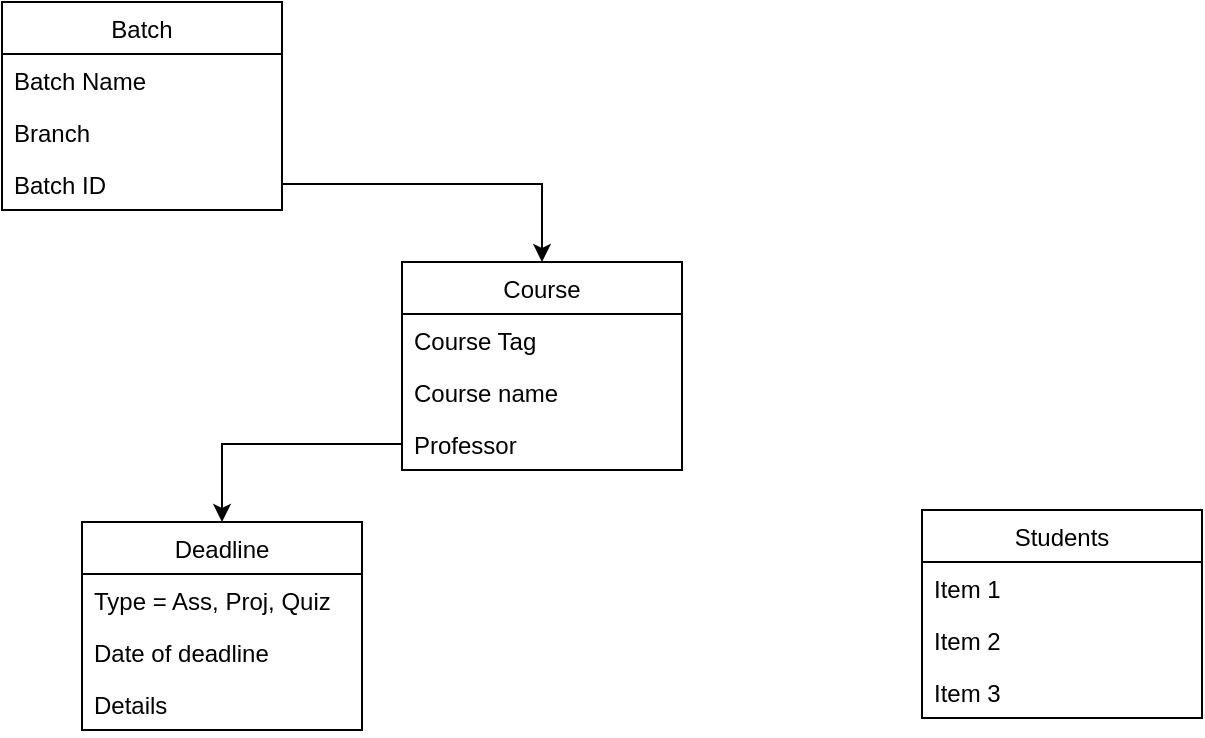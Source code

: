 <mxfile version="15.0.6" type="github" pages="2">
  <diagram id="nLWjwuCXky68B12FW-RH" name="Deadlines">
    <mxGraphModel dx="1418" dy="798" grid="1" gridSize="10" guides="1" tooltips="1" connect="1" arrows="1" fold="1" page="1" pageScale="1" pageWidth="850" pageHeight="1100" math="0" shadow="0">
      <root>
        <mxCell id="0" />
        <mxCell id="1" parent="0" />
        <mxCell id="R5ooREbFsaqu2JzrTj_Y-5" value="Batch" style="swimlane;fontStyle=0;childLayout=stackLayout;horizontal=1;startSize=26;horizontalStack=0;resizeParent=1;resizeParentMax=0;resizeLast=0;collapsible=1;marginBottom=0;" vertex="1" parent="1">
          <mxGeometry x="140" y="70" width="140" height="104" as="geometry" />
        </mxCell>
        <mxCell id="R5ooREbFsaqu2JzrTj_Y-6" value="Batch Name" style="text;strokeColor=none;fillColor=none;align=left;verticalAlign=top;spacingLeft=4;spacingRight=4;overflow=hidden;rotatable=0;points=[[0,0.5],[1,0.5]];portConstraint=eastwest;" vertex="1" parent="R5ooREbFsaqu2JzrTj_Y-5">
          <mxGeometry y="26" width="140" height="26" as="geometry" />
        </mxCell>
        <mxCell id="R5ooREbFsaqu2JzrTj_Y-7" value="Branch" style="text;strokeColor=none;fillColor=none;align=left;verticalAlign=top;spacingLeft=4;spacingRight=4;overflow=hidden;rotatable=0;points=[[0,0.5],[1,0.5]];portConstraint=eastwest;" vertex="1" parent="R5ooREbFsaqu2JzrTj_Y-5">
          <mxGeometry y="52" width="140" height="26" as="geometry" />
        </mxCell>
        <mxCell id="R5ooREbFsaqu2JzrTj_Y-8" value="Batch ID" style="text;strokeColor=none;fillColor=none;align=left;verticalAlign=top;spacingLeft=4;spacingRight=4;overflow=hidden;rotatable=0;points=[[0,0.5],[1,0.5]];portConstraint=eastwest;" vertex="1" parent="R5ooREbFsaqu2JzrTj_Y-5">
          <mxGeometry y="78" width="140" height="26" as="geometry" />
        </mxCell>
        <mxCell id="R5ooREbFsaqu2JzrTj_Y-9" value="Deadline" style="swimlane;fontStyle=0;childLayout=stackLayout;horizontal=1;startSize=26;horizontalStack=0;resizeParent=1;resizeParentMax=0;resizeLast=0;collapsible=1;marginBottom=0;" vertex="1" parent="1">
          <mxGeometry x="180" y="330" width="140" height="104" as="geometry" />
        </mxCell>
        <mxCell id="R5ooREbFsaqu2JzrTj_Y-10" value="Type = Ass, Proj, Quiz" style="text;strokeColor=none;fillColor=none;align=left;verticalAlign=top;spacingLeft=4;spacingRight=4;overflow=hidden;rotatable=0;points=[[0,0.5],[1,0.5]];portConstraint=eastwest;" vertex="1" parent="R5ooREbFsaqu2JzrTj_Y-9">
          <mxGeometry y="26" width="140" height="26" as="geometry" />
        </mxCell>
        <mxCell id="R5ooREbFsaqu2JzrTj_Y-11" value="Date of deadline" style="text;strokeColor=none;fillColor=none;align=left;verticalAlign=top;spacingLeft=4;spacingRight=4;overflow=hidden;rotatable=0;points=[[0,0.5],[1,0.5]];portConstraint=eastwest;" vertex="1" parent="R5ooREbFsaqu2JzrTj_Y-9">
          <mxGeometry y="52" width="140" height="26" as="geometry" />
        </mxCell>
        <mxCell id="R5ooREbFsaqu2JzrTj_Y-12" value="Details" style="text;strokeColor=none;fillColor=none;align=left;verticalAlign=top;spacingLeft=4;spacingRight=4;overflow=hidden;rotatable=0;points=[[0,0.5],[1,0.5]];portConstraint=eastwest;" vertex="1" parent="R5ooREbFsaqu2JzrTj_Y-9">
          <mxGeometry y="78" width="140" height="26" as="geometry" />
        </mxCell>
        <mxCell id="R5ooREbFsaqu2JzrTj_Y-13" value="Students" style="swimlane;fontStyle=0;childLayout=stackLayout;horizontal=1;startSize=26;horizontalStack=0;resizeParent=1;resizeParentMax=0;resizeLast=0;collapsible=1;marginBottom=0;" vertex="1" parent="1">
          <mxGeometry x="600" y="324" width="140" height="104" as="geometry" />
        </mxCell>
        <mxCell id="R5ooREbFsaqu2JzrTj_Y-14" value="Item 1" style="text;strokeColor=none;fillColor=none;align=left;verticalAlign=top;spacingLeft=4;spacingRight=4;overflow=hidden;rotatable=0;points=[[0,0.5],[1,0.5]];portConstraint=eastwest;" vertex="1" parent="R5ooREbFsaqu2JzrTj_Y-13">
          <mxGeometry y="26" width="140" height="26" as="geometry" />
        </mxCell>
        <mxCell id="R5ooREbFsaqu2JzrTj_Y-15" value="Item 2" style="text;strokeColor=none;fillColor=none;align=left;verticalAlign=top;spacingLeft=4;spacingRight=4;overflow=hidden;rotatable=0;points=[[0,0.5],[1,0.5]];portConstraint=eastwest;" vertex="1" parent="R5ooREbFsaqu2JzrTj_Y-13">
          <mxGeometry y="52" width="140" height="26" as="geometry" />
        </mxCell>
        <mxCell id="R5ooREbFsaqu2JzrTj_Y-16" value="Item 3" style="text;strokeColor=none;fillColor=none;align=left;verticalAlign=top;spacingLeft=4;spacingRight=4;overflow=hidden;rotatable=0;points=[[0,0.5],[1,0.5]];portConstraint=eastwest;" vertex="1" parent="R5ooREbFsaqu2JzrTj_Y-13">
          <mxGeometry y="78" width="140" height="26" as="geometry" />
        </mxCell>
        <mxCell id="R5ooREbFsaqu2JzrTj_Y-17" value="Course" style="swimlane;fontStyle=0;childLayout=stackLayout;horizontal=1;startSize=26;horizontalStack=0;resizeParent=1;resizeParentMax=0;resizeLast=0;collapsible=1;marginBottom=0;" vertex="1" parent="1">
          <mxGeometry x="340" y="200" width="140" height="104" as="geometry" />
        </mxCell>
        <mxCell id="R5ooREbFsaqu2JzrTj_Y-18" value="Course Tag" style="text;strokeColor=none;fillColor=none;align=left;verticalAlign=top;spacingLeft=4;spacingRight=4;overflow=hidden;rotatable=0;points=[[0,0.5],[1,0.5]];portConstraint=eastwest;" vertex="1" parent="R5ooREbFsaqu2JzrTj_Y-17">
          <mxGeometry y="26" width="140" height="26" as="geometry" />
        </mxCell>
        <mxCell id="R5ooREbFsaqu2JzrTj_Y-19" value="Course name" style="text;strokeColor=none;fillColor=none;align=left;verticalAlign=top;spacingLeft=4;spacingRight=4;overflow=hidden;rotatable=0;points=[[0,0.5],[1,0.5]];portConstraint=eastwest;" vertex="1" parent="R5ooREbFsaqu2JzrTj_Y-17">
          <mxGeometry y="52" width="140" height="26" as="geometry" />
        </mxCell>
        <mxCell id="R5ooREbFsaqu2JzrTj_Y-20" value="Professor" style="text;strokeColor=none;fillColor=none;align=left;verticalAlign=top;spacingLeft=4;spacingRight=4;overflow=hidden;rotatable=0;points=[[0,0.5],[1,0.5]];portConstraint=eastwest;" vertex="1" parent="R5ooREbFsaqu2JzrTj_Y-17">
          <mxGeometry y="78" width="140" height="26" as="geometry" />
        </mxCell>
        <mxCell id="R5ooREbFsaqu2JzrTj_Y-21" style="edgeStyle=orthogonalEdgeStyle;rounded=0;orthogonalLoop=1;jettySize=auto;html=1;exitX=1;exitY=0.5;exitDx=0;exitDy=0;" edge="1" parent="1" source="R5ooREbFsaqu2JzrTj_Y-8" target="R5ooREbFsaqu2JzrTj_Y-17">
          <mxGeometry relative="1" as="geometry" />
        </mxCell>
        <mxCell id="R5ooREbFsaqu2JzrTj_Y-22" style="edgeStyle=orthogonalEdgeStyle;rounded=0;orthogonalLoop=1;jettySize=auto;html=1;exitX=0;exitY=0.5;exitDx=0;exitDy=0;entryX=0.5;entryY=0;entryDx=0;entryDy=0;" edge="1" parent="1" source="R5ooREbFsaqu2JzrTj_Y-20" target="R5ooREbFsaqu2JzrTj_Y-9">
          <mxGeometry relative="1" as="geometry" />
        </mxCell>
      </root>
    </mxGraphModel>
  </diagram>
  <diagram id="GqCJ_PX-VJUZs1Rn7NjK" name="Amazon">
    <mxGraphModel dx="778" dy="772" grid="1" gridSize="10" guides="1" tooltips="1" connect="1" arrows="1" fold="1" page="1" pageScale="1" pageWidth="850" pageHeight="1100" math="0" shadow="0">
      <root>
        <mxCell id="hAP5zNst0-2kYa7o_52g-0" />
        <mxCell id="hAP5zNst0-2kYa7o_52g-1" parent="hAP5zNst0-2kYa7o_52g-0" />
        <mxCell id="hAP5zNst0-2kYa7o_52g-2" value="User" style="swimlane;fontStyle=0;childLayout=stackLayout;horizontal=1;startSize=26;horizontalStack=0;resizeParent=1;resizeParentMax=0;resizeLast=0;collapsible=1;marginBottom=0;" vertex="1" parent="hAP5zNst0-2kYa7o_52g-1">
          <mxGeometry x="130" y="80" width="140" height="130" as="geometry" />
        </mxCell>
        <mxCell id="hAP5zNst0-2kYa7o_52g-6" value="Email (pk)" style="text;strokeColor=none;fillColor=none;align=left;verticalAlign=top;spacingLeft=4;spacingRight=4;overflow=hidden;rotatable=0;points=[[0,0.5],[1,0.5]];portConstraint=eastwest;" vertex="1" parent="hAP5zNst0-2kYa7o_52g-2">
          <mxGeometry y="26" width="140" height="26" as="geometry" />
        </mxCell>
        <mxCell id="hAP5zNst0-2kYa7o_52g-12" value="Mobile Number" style="text;strokeColor=none;fillColor=none;align=left;verticalAlign=top;spacingLeft=4;spacingRight=4;overflow=hidden;rotatable=0;points=[[0,0.5],[1,0.5]];portConstraint=eastwest;" vertex="1" parent="hAP5zNst0-2kYa7o_52g-2">
          <mxGeometry y="52" width="140" height="26" as="geometry" />
        </mxCell>
        <mxCell id="hAP5zNst0-2kYa7o_52g-4" value="Name" style="text;strokeColor=none;fillColor=none;align=left;verticalAlign=top;spacingLeft=4;spacingRight=4;overflow=hidden;rotatable=0;points=[[0,0.5],[1,0.5]];portConstraint=eastwest;" vertex="1" parent="hAP5zNst0-2kYa7o_52g-2">
          <mxGeometry y="78" width="140" height="26" as="geometry" />
        </mxCell>
        <mxCell id="hAP5zNst0-2kYa7o_52g-5" value="Subscription Status" style="text;strokeColor=none;fillColor=none;align=left;verticalAlign=top;spacingLeft=4;spacingRight=4;overflow=hidden;rotatable=0;points=[[0,0.5],[1,0.5]];portConstraint=eastwest;" vertex="1" parent="hAP5zNst0-2kYa7o_52g-2">
          <mxGeometry y="104" width="140" height="26" as="geometry" />
        </mxCell>
        <mxCell id="hAP5zNst0-2kYa7o_52g-7" value="Address" style="swimlane;fontStyle=0;childLayout=stackLayout;horizontal=1;startSize=26;horizontalStack=0;resizeParent=1;resizeParentMax=0;resizeLast=0;collapsible=1;marginBottom=0;" vertex="1" parent="hAP5zNst0-2kYa7o_52g-1">
          <mxGeometry x="420" y="54" width="140" height="156" as="geometry" />
        </mxCell>
        <mxCell id="hAP5zNst0-2kYa7o_52g-8" value="Line 1" style="text;strokeColor=none;fillColor=none;align=left;verticalAlign=top;spacingLeft=4;spacingRight=4;overflow=hidden;rotatable=0;points=[[0,0.5],[1,0.5]];portConstraint=eastwest;" vertex="1" parent="hAP5zNst0-2kYa7o_52g-7">
          <mxGeometry y="26" width="140" height="26" as="geometry" />
        </mxCell>
        <mxCell id="hAP5zNst0-2kYa7o_52g-9" value="Line 2" style="text;strokeColor=none;fillColor=none;align=left;verticalAlign=top;spacingLeft=4;spacingRight=4;overflow=hidden;rotatable=0;points=[[0,0.5],[1,0.5]];portConstraint=eastwest;" vertex="1" parent="hAP5zNst0-2kYa7o_52g-7">
          <mxGeometry y="52" width="140" height="26" as="geometry" />
        </mxCell>
        <mxCell id="hAP5zNst0-2kYa7o_52g-10" value="City" style="text;strokeColor=none;fillColor=none;align=left;verticalAlign=top;spacingLeft=4;spacingRight=4;overflow=hidden;rotatable=0;points=[[0,0.5],[1,0.5]];portConstraint=eastwest;" vertex="1" parent="hAP5zNst0-2kYa7o_52g-7">
          <mxGeometry y="78" width="140" height="26" as="geometry" />
        </mxCell>
        <mxCell id="hAP5zNst0-2kYa7o_52g-11" value="State" style="text;strokeColor=none;fillColor=none;align=left;verticalAlign=top;spacingLeft=4;spacingRight=4;overflow=hidden;rotatable=0;points=[[0,0.5],[1,0.5]];portConstraint=eastwest;" vertex="1" parent="hAP5zNst0-2kYa7o_52g-7">
          <mxGeometry y="104" width="140" height="26" as="geometry" />
        </mxCell>
        <mxCell id="hAP5zNst0-2kYa7o_52g-46" value="Zip Code" style="text;strokeColor=none;fillColor=none;align=left;verticalAlign=top;spacingLeft=4;spacingRight=4;overflow=hidden;rotatable=0;points=[[0,0.5],[1,0.5]];portConstraint=eastwest;" vertex="1" parent="hAP5zNst0-2kYa7o_52g-7">
          <mxGeometry y="130" width="140" height="26" as="geometry" />
        </mxCell>
        <mxCell id="hAP5zNst0-2kYa7o_52g-17" value="Card Details" style="swimlane;fontStyle=0;childLayout=stackLayout;horizontal=1;startSize=26;horizontalStack=0;resizeParent=1;resizeParentMax=0;resizeLast=0;collapsible=1;marginBottom=0;" vertex="1" parent="hAP5zNst0-2kYa7o_52g-1">
          <mxGeometry x="420" y="288" width="140" height="156" as="geometry" />
        </mxCell>
        <mxCell id="hAP5zNst0-2kYa7o_52g-18" value="Name" style="text;strokeColor=none;fillColor=none;align=left;verticalAlign=top;spacingLeft=4;spacingRight=4;overflow=hidden;rotatable=0;points=[[0,0.5],[1,0.5]];portConstraint=eastwest;" vertex="1" parent="hAP5zNst0-2kYa7o_52g-17">
          <mxGeometry y="26" width="140" height="26" as="geometry" />
        </mxCell>
        <mxCell id="hAP5zNst0-2kYa7o_52g-19" value="Expiry Date" style="text;strokeColor=none;fillColor=none;align=left;verticalAlign=top;spacingLeft=4;spacingRight=4;overflow=hidden;rotatable=0;points=[[0,0.5],[1,0.5]];portConstraint=eastwest;" vertex="1" parent="hAP5zNst0-2kYa7o_52g-17">
          <mxGeometry y="52" width="140" height="26" as="geometry" />
        </mxCell>
        <mxCell id="hAP5zNst0-2kYa7o_52g-20" value="Name on card" style="text;strokeColor=none;fillColor=none;align=left;verticalAlign=top;spacingLeft=4;spacingRight=4;overflow=hidden;rotatable=0;points=[[0,0.5],[1,0.5]];portConstraint=eastwest;" vertex="1" parent="hAP5zNst0-2kYa7o_52g-17">
          <mxGeometry y="78" width="140" height="26" as="geometry" />
        </mxCell>
        <mxCell id="hAP5zNst0-2kYa7o_52g-21" value="Billing Address" style="text;strokeColor=none;fillColor=none;align=left;verticalAlign=top;spacingLeft=4;spacingRight=4;overflow=hidden;rotatable=0;points=[[0,0.5],[1,0.5]];portConstraint=eastwest;" vertex="1" parent="hAP5zNst0-2kYa7o_52g-17">
          <mxGeometry y="104" width="140" height="26" as="geometry" />
        </mxCell>
        <mxCell id="hAP5zNst0-2kYa7o_52g-50" value="Card Number" style="text;strokeColor=none;fillColor=none;align=left;verticalAlign=top;spacingLeft=4;spacingRight=4;overflow=hidden;rotatable=0;points=[[0,0.5],[1,0.5]];portConstraint=eastwest;" vertex="1" parent="hAP5zNst0-2kYa7o_52g-17">
          <mxGeometry y="130" width="140" height="26" as="geometry" />
        </mxCell>
        <mxCell id="hAP5zNst0-2kYa7o_52g-39" value="" style="edgeStyle=orthogonalEdgeStyle;rounded=0;orthogonalLoop=1;jettySize=auto;html=1;" edge="1" parent="hAP5zNst0-2kYa7o_52g-1" source="hAP5zNst0-2kYa7o_52g-22" target="hAP5zNst0-2kYa7o_52g-38">
          <mxGeometry relative="1" as="geometry" />
        </mxCell>
        <mxCell id="hAP5zNst0-2kYa7o_52g-22" value="Product" style="swimlane;fontStyle=0;childLayout=stackLayout;horizontal=1;startSize=26;horizontalStack=0;resizeParent=1;resizeParentMax=0;resizeLast=0;collapsible=1;marginBottom=0;" vertex="1" parent="hAP5zNst0-2kYa7o_52g-1">
          <mxGeometry x="130" y="600" width="140" height="208" as="geometry" />
        </mxCell>
        <mxCell id="hAP5zNst0-2kYa7o_52g-23" value="ID" style="text;strokeColor=none;fillColor=none;align=left;verticalAlign=top;spacingLeft=4;spacingRight=4;overflow=hidden;rotatable=0;points=[[0,0.5],[1,0.5]];portConstraint=eastwest;" vertex="1" parent="hAP5zNst0-2kYa7o_52g-22">
          <mxGeometry y="26" width="140" height="26" as="geometry" />
        </mxCell>
        <mxCell id="hAP5zNst0-2kYa7o_52g-24" value="Name" style="text;strokeColor=none;fillColor=none;align=left;verticalAlign=top;spacingLeft=4;spacingRight=4;overflow=hidden;rotatable=0;points=[[0,0.5],[1,0.5]];portConstraint=eastwest;" vertex="1" parent="hAP5zNst0-2kYa7o_52g-22">
          <mxGeometry y="52" width="140" height="26" as="geometry" />
        </mxCell>
        <mxCell id="hAP5zNst0-2kYa7o_52g-25" value="Seller (mv)" style="text;strokeColor=none;fillColor=none;align=left;verticalAlign=top;spacingLeft=4;spacingRight=4;overflow=hidden;rotatable=0;points=[[0,0.5],[1,0.5]];portConstraint=eastwest;" vertex="1" parent="hAP5zNst0-2kYa7o_52g-22">
          <mxGeometry y="78" width="140" height="26" as="geometry" />
        </mxCell>
        <mxCell id="hAP5zNst0-2kYa7o_52g-44" value="Category (mv)" style="text;strokeColor=none;fillColor=none;align=left;verticalAlign=top;spacingLeft=4;spacingRight=4;overflow=hidden;rotatable=0;points=[[0,0.5],[1,0.5]];portConstraint=eastwest;" vertex="1" parent="hAP5zNst0-2kYa7o_52g-22">
          <mxGeometry y="104" width="140" height="26" as="geometry" />
        </mxCell>
        <mxCell id="hAP5zNst0-2kYa7o_52g-26" value="Price" style="text;strokeColor=none;fillColor=none;align=left;verticalAlign=top;spacingLeft=4;spacingRight=4;overflow=hidden;rotatable=0;points=[[0,0.5],[1,0.5]];portConstraint=eastwest;" vertex="1" parent="hAP5zNst0-2kYa7o_52g-22">
          <mxGeometry y="130" width="140" height="26" as="geometry" />
        </mxCell>
        <mxCell id="hAP5zNst0-2kYa7o_52g-41" value="Total Quantity" style="text;strokeColor=none;fillColor=none;align=left;verticalAlign=top;spacingLeft=4;spacingRight=4;overflow=hidden;rotatable=0;points=[[0,0.5],[1,0.5]];portConstraint=eastwest;" vertex="1" parent="hAP5zNst0-2kYa7o_52g-22">
          <mxGeometry y="156" width="140" height="26" as="geometry" />
        </mxCell>
        <mxCell id="hAP5zNst0-2kYa7o_52g-54" value="Rating (Derived)" style="text;strokeColor=none;fillColor=none;align=left;verticalAlign=top;spacingLeft=4;spacingRight=4;overflow=hidden;rotatable=0;points=[[0,0.5],[1,0.5]];portConstraint=eastwest;" vertex="1" parent="hAP5zNst0-2kYa7o_52g-22">
          <mxGeometry y="182" width="140" height="26" as="geometry" />
        </mxCell>
        <mxCell id="hAP5zNst0-2kYa7o_52g-27" value="Order" style="swimlane;fontStyle=0;childLayout=stackLayout;horizontal=1;startSize=26;horizontalStack=0;resizeParent=1;resizeParentMax=0;resizeLast=0;collapsible=1;marginBottom=0;" vertex="1" parent="hAP5zNst0-2kYa7o_52g-1">
          <mxGeometry x="120" y="288" width="240" height="128" as="geometry" />
        </mxCell>
        <mxCell id="hAP5zNst0-2kYa7o_52g-28" value="Order ID" style="text;strokeColor=none;fillColor=none;align=left;verticalAlign=top;spacingLeft=4;spacingRight=4;overflow=hidden;rotatable=0;points=[[0,0.5],[1,0.5]];portConstraint=eastwest;" vertex="1" parent="hAP5zNst0-2kYa7o_52g-27">
          <mxGeometry y="26" width="240" height="24" as="geometry" />
        </mxCell>
        <mxCell id="hAP5zNst0-2kYa7o_52g-29" value="Order Status (Billed, In transit, Delivered)" style="text;strokeColor=none;fillColor=none;align=left;verticalAlign=top;spacingLeft=4;spacingRight=4;overflow=hidden;rotatable=0;points=[[0,0.5],[1,0.5]];portConstraint=eastwest;" vertex="1" parent="hAP5zNst0-2kYa7o_52g-27">
          <mxGeometry y="50" width="240" height="26" as="geometry" />
        </mxCell>
        <mxCell id="hAP5zNst0-2kYa7o_52g-45" value="Order Date" style="text;strokeColor=none;fillColor=none;align=left;verticalAlign=top;spacingLeft=4;spacingRight=4;overflow=hidden;rotatable=0;points=[[0,0.5],[1,0.5]];portConstraint=eastwest;" vertex="1" parent="hAP5zNst0-2kYa7o_52g-27">
          <mxGeometry y="76" width="240" height="26" as="geometry" />
        </mxCell>
        <mxCell id="hAP5zNst0-2kYa7o_52g-30" value="Total Billing (Derived)" style="text;strokeColor=none;fillColor=none;align=left;verticalAlign=top;spacingLeft=4;spacingRight=4;overflow=hidden;rotatable=0;points=[[0,0.5],[1,0.5]];portConstraint=eastwest;" vertex="1" parent="hAP5zNst0-2kYa7o_52g-27">
          <mxGeometry y="102" width="240" height="26" as="geometry" />
        </mxCell>
        <mxCell id="hAP5zNst0-2kYa7o_52g-32" style="edgeStyle=orthogonalEdgeStyle;rounded=0;orthogonalLoop=1;jettySize=auto;html=1;entryX=0.993;entryY=0.192;entryDx=0;entryDy=0;entryPerimeter=0;" edge="1" parent="hAP5zNst0-2kYa7o_52g-1" source="hAP5zNst0-2kYa7o_52g-31" target="hAP5zNst0-2kYa7o_52g-12">
          <mxGeometry relative="1" as="geometry" />
        </mxCell>
        <mxCell id="hAP5zNst0-2kYa7o_52g-35" style="edgeStyle=orthogonalEdgeStyle;rounded=0;orthogonalLoop=1;jettySize=auto;html=1;" edge="1" parent="hAP5zNst0-2kYa7o_52g-1" source="hAP5zNst0-2kYa7o_52g-31">
          <mxGeometry relative="1" as="geometry">
            <mxPoint x="490" y="288" as="targetPoint" />
          </mxGeometry>
        </mxCell>
        <mxCell id="hAP5zNst0-2kYa7o_52g-36" style="edgeStyle=orthogonalEdgeStyle;rounded=0;orthogonalLoop=1;jettySize=auto;html=1;entryX=0.5;entryY=0;entryDx=0;entryDy=0;" edge="1" parent="hAP5zNst0-2kYa7o_52g-1" source="hAP5zNst0-2kYa7o_52g-31" target="hAP5zNst0-2kYa7o_52g-27">
          <mxGeometry relative="1" as="geometry">
            <Array as="points">
              <mxPoint x="240" y="239" />
            </Array>
          </mxGeometry>
        </mxCell>
        <mxCell id="hAP5zNst0-2kYa7o_52g-49" style="edgeStyle=orthogonalEdgeStyle;rounded=0;orthogonalLoop=1;jettySize=auto;html=1;entryX=0.571;entryY=1;entryDx=0;entryDy=0;entryPerimeter=0;" edge="1" parent="hAP5zNst0-2kYa7o_52g-1" source="hAP5zNst0-2kYa7o_52g-31" target="hAP5zNst0-2kYa7o_52g-46">
          <mxGeometry relative="1" as="geometry" />
        </mxCell>
        <mxCell id="hAP5zNst0-2kYa7o_52g-31" value="" style="rhombus;whiteSpace=wrap;html=1;" vertex="1" parent="hAP5zNst0-2kYa7o_52g-1">
          <mxGeometry x="290" y="200" width="80" height="78" as="geometry" />
        </mxCell>
        <mxCell id="hAP5zNst0-2kYa7o_52g-34" style="edgeStyle=orthogonalEdgeStyle;rounded=0;orthogonalLoop=1;jettySize=auto;html=1;exitX=0.5;exitY=1;exitDx=0;exitDy=0;" edge="1" parent="hAP5zNst0-2kYa7o_52g-1" source="hAP5zNst0-2kYa7o_52g-31" target="hAP5zNst0-2kYa7o_52g-31">
          <mxGeometry relative="1" as="geometry" />
        </mxCell>
        <mxCell id="hAP5zNst0-2kYa7o_52g-40" value="" style="edgeStyle=orthogonalEdgeStyle;rounded=0;orthogonalLoop=1;jettySize=auto;html=1;" edge="1" parent="hAP5zNst0-2kYa7o_52g-1" source="hAP5zNst0-2kYa7o_52g-38" target="hAP5zNst0-2kYa7o_52g-30">
          <mxGeometry relative="1" as="geometry" />
        </mxCell>
        <mxCell id="hAP5zNst0-2kYa7o_52g-43" style="edgeStyle=orthogonalEdgeStyle;rounded=0;orthogonalLoop=1;jettySize=auto;html=1;" edge="1" parent="hAP5zNst0-2kYa7o_52g-1" source="hAP5zNst0-2kYa7o_52g-38" target="hAP5zNst0-2kYa7o_52g-42">
          <mxGeometry relative="1" as="geometry" />
        </mxCell>
        <mxCell id="hAP5zNst0-2kYa7o_52g-38" value="" style="rhombus;whiteSpace=wrap;html=1;fontStyle=0;startSize=26;" vertex="1" parent="hAP5zNst0-2kYa7o_52g-1">
          <mxGeometry x="160" y="460" width="80" height="80" as="geometry" />
        </mxCell>
        <mxCell id="hAP5zNst0-2kYa7o_52g-42" value="Quantity ordered" style="text;strokeColor=none;fillColor=none;align=left;verticalAlign=top;spacingLeft=4;spacingRight=4;overflow=hidden;rotatable=0;points=[[0,0.5],[1,0.5]];portConstraint=eastwest;" vertex="1" parent="hAP5zNst0-2kYa7o_52g-1">
          <mxGeometry x="10" y="452" width="100" height="26" as="geometry" />
        </mxCell>
        <mxCell id="hAP5zNst0-2kYa7o_52g-48" style="edgeStyle=orthogonalEdgeStyle;rounded=0;orthogonalLoop=1;jettySize=auto;html=1;exitX=0.5;exitY=1;exitDx=0;exitDy=0;" edge="1" parent="hAP5zNst0-2kYa7o_52g-1" source="hAP5zNst0-2kYa7o_52g-31" target="hAP5zNst0-2kYa7o_52g-31">
          <mxGeometry relative="1" as="geometry" />
        </mxCell>
        <mxCell id="hAP5zNst0-2kYa7o_52g-55" value="Reviews" style="swimlane;fontStyle=0;childLayout=stackLayout;horizontal=1;startSize=26;horizontalStack=0;resizeParent=1;resizeParentMax=0;resizeLast=0;collapsible=1;marginBottom=0;" vertex="1" parent="hAP5zNst0-2kYa7o_52g-1">
          <mxGeometry x="420" y="646" width="140" height="78" as="geometry" />
        </mxCell>
        <mxCell id="hAP5zNst0-2kYa7o_52g-57" value="Rating" style="text;strokeColor=none;fillColor=none;align=left;verticalAlign=top;spacingLeft=4;spacingRight=4;overflow=hidden;rotatable=0;points=[[0,0.5],[1,0.5]];portConstraint=eastwest;" vertex="1" parent="hAP5zNst0-2kYa7o_52g-55">
          <mxGeometry y="26" width="140" height="26" as="geometry" />
        </mxCell>
        <mxCell id="hAP5zNst0-2kYa7o_52g-58" value="Review" style="text;strokeColor=none;fillColor=none;align=left;verticalAlign=top;spacingLeft=4;spacingRight=4;overflow=hidden;rotatable=0;points=[[0,0.5],[1,0.5]];portConstraint=eastwest;" vertex="1" parent="hAP5zNst0-2kYa7o_52g-55">
          <mxGeometry y="52" width="140" height="26" as="geometry" />
        </mxCell>
        <mxCell id="hAP5zNst0-2kYa7o_52g-60" style="edgeStyle=orthogonalEdgeStyle;rounded=0;orthogonalLoop=1;jettySize=auto;html=1;" edge="1" parent="hAP5zNst0-2kYa7o_52g-1" source="hAP5zNst0-2kYa7o_52g-44" target="hAP5zNst0-2kYa7o_52g-62">
          <mxGeometry relative="1" as="geometry" />
        </mxCell>
        <mxCell id="hAP5zNst0-2kYa7o_52g-61" style="edgeStyle=orthogonalEdgeStyle;rounded=0;orthogonalLoop=1;jettySize=auto;html=1;exitX=1;exitY=0.5;exitDx=0;exitDy=0;" edge="1" parent="hAP5zNst0-2kYa7o_52g-1" source="hAP5zNst0-2kYa7o_52g-4">
          <mxGeometry relative="1" as="geometry">
            <mxPoint x="400" y="580" as="targetPoint" />
          </mxGeometry>
        </mxCell>
        <mxCell id="hAP5zNst0-2kYa7o_52g-62" value="" style="rhombus;whiteSpace=wrap;html=1;" vertex="1" parent="hAP5zNst0-2kYa7o_52g-1">
          <mxGeometry x="360" y="580" width="80" height="80" as="geometry" />
        </mxCell>
        <mxCell id="hAP5zNst0-2kYa7o_52g-64" style="edgeStyle=orthogonalEdgeStyle;rounded=0;orthogonalLoop=1;jettySize=auto;html=1;" edge="1" parent="hAP5zNst0-2kYa7o_52g-1" source="hAP5zNst0-2kYa7o_52g-62" target="hAP5zNst0-2kYa7o_52g-55">
          <mxGeometry relative="1" as="geometry">
            <mxPoint x="400" y="660" as="sourcePoint" />
            <mxPoint x="490" y="646" as="targetPoint" />
            <Array as="points">
              <mxPoint x="460" y="620" />
              <mxPoint x="460" y="626" />
              <mxPoint x="490" y="626" />
            </Array>
          </mxGeometry>
        </mxCell>
        <mxCell id="hAP5zNst0-2kYa7o_52g-65" value="Seller" style="text;strokeColor=none;fillColor=none;align=left;verticalAlign=top;spacingLeft=4;spacingRight=4;overflow=hidden;rotatable=0;points=[[0,0.5],[1,0.5]];portConstraint=eastwest;" vertex="1" parent="hAP5zNst0-2kYa7o_52g-1">
          <mxGeometry x="30" y="478" width="60" height="26" as="geometry" />
        </mxCell>
      </root>
    </mxGraphModel>
  </diagram>
</mxfile>
